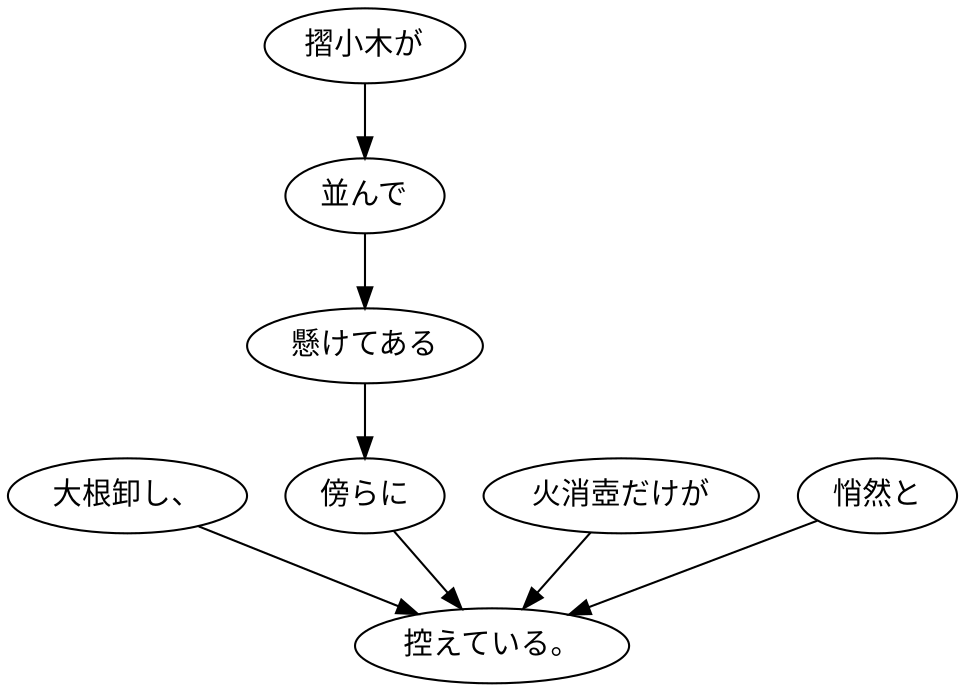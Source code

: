 digraph graph3228 {
	node0 [label="大根卸し、"];
	node1 [label="摺小木が"];
	node2 [label="並んで"];
	node3 [label="懸けてある"];
	node4 [label="傍らに"];
	node5 [label="火消壺だけが"];
	node6 [label="悄然と"];
	node7 [label="控えている。"];
	node0 -> node7;
	node1 -> node2;
	node2 -> node3;
	node3 -> node4;
	node4 -> node7;
	node5 -> node7;
	node6 -> node7;
}
